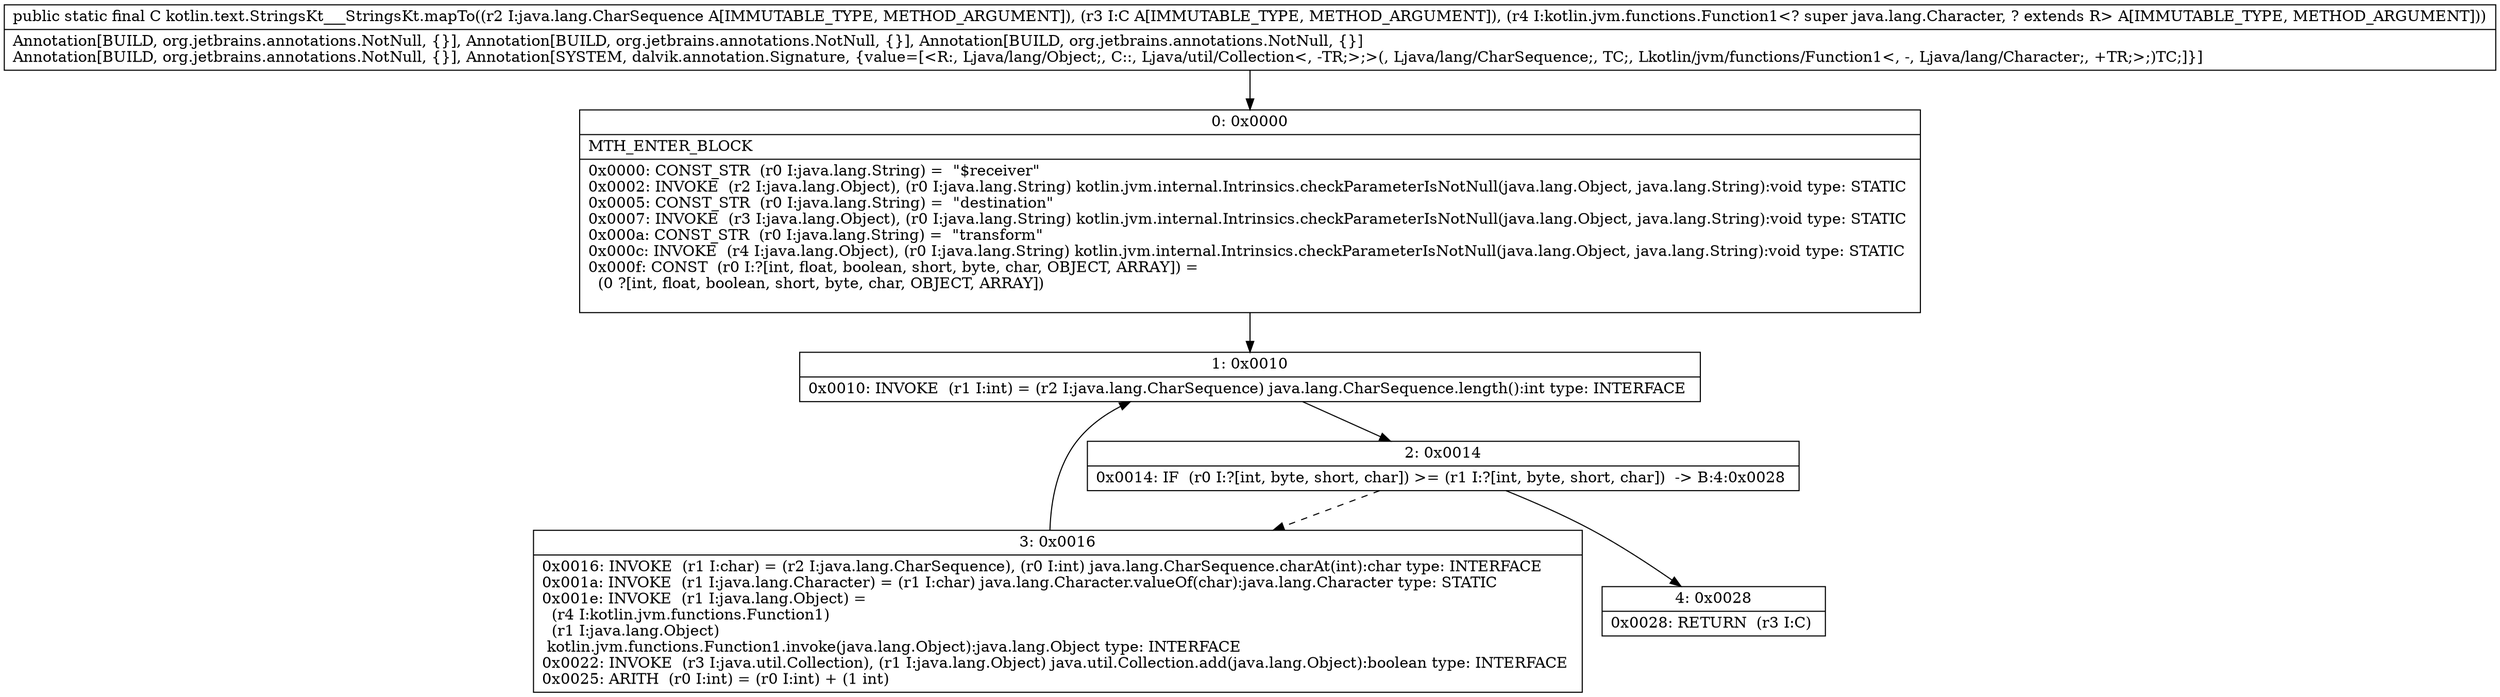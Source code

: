 digraph "CFG forkotlin.text.StringsKt___StringsKt.mapTo(Ljava\/lang\/CharSequence;Ljava\/util\/Collection;Lkotlin\/jvm\/functions\/Function1;)Ljava\/util\/Collection;" {
Node_0 [shape=record,label="{0\:\ 0x0000|MTH_ENTER_BLOCK\l|0x0000: CONST_STR  (r0 I:java.lang.String) =  \"$receiver\" \l0x0002: INVOKE  (r2 I:java.lang.Object), (r0 I:java.lang.String) kotlin.jvm.internal.Intrinsics.checkParameterIsNotNull(java.lang.Object, java.lang.String):void type: STATIC \l0x0005: CONST_STR  (r0 I:java.lang.String) =  \"destination\" \l0x0007: INVOKE  (r3 I:java.lang.Object), (r0 I:java.lang.String) kotlin.jvm.internal.Intrinsics.checkParameterIsNotNull(java.lang.Object, java.lang.String):void type: STATIC \l0x000a: CONST_STR  (r0 I:java.lang.String) =  \"transform\" \l0x000c: INVOKE  (r4 I:java.lang.Object), (r0 I:java.lang.String) kotlin.jvm.internal.Intrinsics.checkParameterIsNotNull(java.lang.Object, java.lang.String):void type: STATIC \l0x000f: CONST  (r0 I:?[int, float, boolean, short, byte, char, OBJECT, ARRAY]) = \l  (0 ?[int, float, boolean, short, byte, char, OBJECT, ARRAY])\l \l}"];
Node_1 [shape=record,label="{1\:\ 0x0010|0x0010: INVOKE  (r1 I:int) = (r2 I:java.lang.CharSequence) java.lang.CharSequence.length():int type: INTERFACE \l}"];
Node_2 [shape=record,label="{2\:\ 0x0014|0x0014: IF  (r0 I:?[int, byte, short, char]) \>= (r1 I:?[int, byte, short, char])  \-\> B:4:0x0028 \l}"];
Node_3 [shape=record,label="{3\:\ 0x0016|0x0016: INVOKE  (r1 I:char) = (r2 I:java.lang.CharSequence), (r0 I:int) java.lang.CharSequence.charAt(int):char type: INTERFACE \l0x001a: INVOKE  (r1 I:java.lang.Character) = (r1 I:char) java.lang.Character.valueOf(char):java.lang.Character type: STATIC \l0x001e: INVOKE  (r1 I:java.lang.Object) = \l  (r4 I:kotlin.jvm.functions.Function1)\l  (r1 I:java.lang.Object)\l kotlin.jvm.functions.Function1.invoke(java.lang.Object):java.lang.Object type: INTERFACE \l0x0022: INVOKE  (r3 I:java.util.Collection), (r1 I:java.lang.Object) java.util.Collection.add(java.lang.Object):boolean type: INTERFACE \l0x0025: ARITH  (r0 I:int) = (r0 I:int) + (1 int) \l}"];
Node_4 [shape=record,label="{4\:\ 0x0028|0x0028: RETURN  (r3 I:C) \l}"];
MethodNode[shape=record,label="{public static final C kotlin.text.StringsKt___StringsKt.mapTo((r2 I:java.lang.CharSequence A[IMMUTABLE_TYPE, METHOD_ARGUMENT]), (r3 I:C A[IMMUTABLE_TYPE, METHOD_ARGUMENT]), (r4 I:kotlin.jvm.functions.Function1\<? super java.lang.Character, ? extends R\> A[IMMUTABLE_TYPE, METHOD_ARGUMENT]))  | Annotation[BUILD, org.jetbrains.annotations.NotNull, \{\}], Annotation[BUILD, org.jetbrains.annotations.NotNull, \{\}], Annotation[BUILD, org.jetbrains.annotations.NotNull, \{\}]\lAnnotation[BUILD, org.jetbrains.annotations.NotNull, \{\}], Annotation[SYSTEM, dalvik.annotation.Signature, \{value=[\<R:, Ljava\/lang\/Object;, C::, Ljava\/util\/Collection\<, \-TR;\>;\>(, Ljava\/lang\/CharSequence;, TC;, Lkotlin\/jvm\/functions\/Function1\<, \-, Ljava\/lang\/Character;, +TR;\>;)TC;]\}]\l}"];
MethodNode -> Node_0;
Node_0 -> Node_1;
Node_1 -> Node_2;
Node_2 -> Node_3[style=dashed];
Node_2 -> Node_4;
Node_3 -> Node_1;
}

